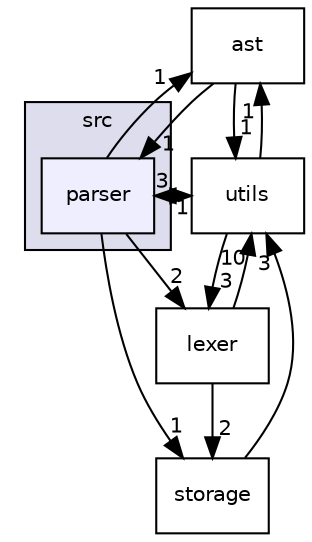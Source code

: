 digraph "src/parser" {
  compound=true
  node [ fontsize="10", fontname="Helvetica"];
  edge [ labelfontsize="10", labelfontname="Helvetica"];
  subgraph clusterdir_68267d1309a1af8e8297ef4c3efbcdba {
    graph [ bgcolor="#ddddee", pencolor="black", label="src" fontname="Helvetica", fontsize="10", URL="dir_68267d1309a1af8e8297ef4c3efbcdba.html"]
  dir_6cd8491d143eb218b70983dbdb3c58bc [shape=box, label="parser", style="filled", fillcolor="#eeeeff", pencolor="black", URL="dir_6cd8491d143eb218b70983dbdb3c58bc.html"];
  }
  dir_203e5988f1ed315d29383d699972de6f [shape=box label="ast" URL="dir_203e5988f1ed315d29383d699972de6f.html"];
  dir_452baf35e1d7639c9f2a5ece4ec85855 [shape=box label="storage" URL="dir_452baf35e1d7639c9f2a5ece4ec85855.html"];
  dir_e1aa690b4af0a0538ec65649b0390051 [shape=box label="lexer" URL="dir_e1aa690b4af0a0538ec65649b0390051.html"];
  dir_313caf1132e152dd9b58bea13a4052ca [shape=box label="utils" URL="dir_313caf1132e152dd9b58bea13a4052ca.html"];
  dir_203e5988f1ed315d29383d699972de6f->dir_6cd8491d143eb218b70983dbdb3c58bc [headlabel="1", labeldistance=1.5 headhref="dir_000005_000016.html"];
  dir_203e5988f1ed315d29383d699972de6f->dir_313caf1132e152dd9b58bea13a4052ca [headlabel="1", labeldistance=1.5 headhref="dir_000005_000017.html"];
  dir_452baf35e1d7639c9f2a5ece4ec85855->dir_313caf1132e152dd9b58bea13a4052ca [headlabel="3", labeldistance=1.5 headhref="dir_000019_000017.html"];
  dir_6cd8491d143eb218b70983dbdb3c58bc->dir_203e5988f1ed315d29383d699972de6f [headlabel="1", labeldistance=1.5 headhref="dir_000016_000005.html"];
  dir_6cd8491d143eb218b70983dbdb3c58bc->dir_452baf35e1d7639c9f2a5ece4ec85855 [headlabel="1", labeldistance=1.5 headhref="dir_000016_000019.html"];
  dir_6cd8491d143eb218b70983dbdb3c58bc->dir_e1aa690b4af0a0538ec65649b0390051 [headlabel="2", labeldistance=1.5 headhref="dir_000016_000015.html"];
  dir_6cd8491d143eb218b70983dbdb3c58bc->dir_313caf1132e152dd9b58bea13a4052ca [headlabel="3", labeldistance=1.5 headhref="dir_000016_000017.html"];
  dir_e1aa690b4af0a0538ec65649b0390051->dir_452baf35e1d7639c9f2a5ece4ec85855 [headlabel="2", labeldistance=1.5 headhref="dir_000015_000019.html"];
  dir_e1aa690b4af0a0538ec65649b0390051->dir_313caf1132e152dd9b58bea13a4052ca [headlabel="10", labeldistance=1.5 headhref="dir_000015_000017.html"];
  dir_313caf1132e152dd9b58bea13a4052ca->dir_203e5988f1ed315d29383d699972de6f [headlabel="1", labeldistance=1.5 headhref="dir_000017_000005.html"];
  dir_313caf1132e152dd9b58bea13a4052ca->dir_6cd8491d143eb218b70983dbdb3c58bc [headlabel="1", labeldistance=1.5 headhref="dir_000017_000016.html"];
  dir_313caf1132e152dd9b58bea13a4052ca->dir_e1aa690b4af0a0538ec65649b0390051 [headlabel="3", labeldistance=1.5 headhref="dir_000017_000015.html"];
}
